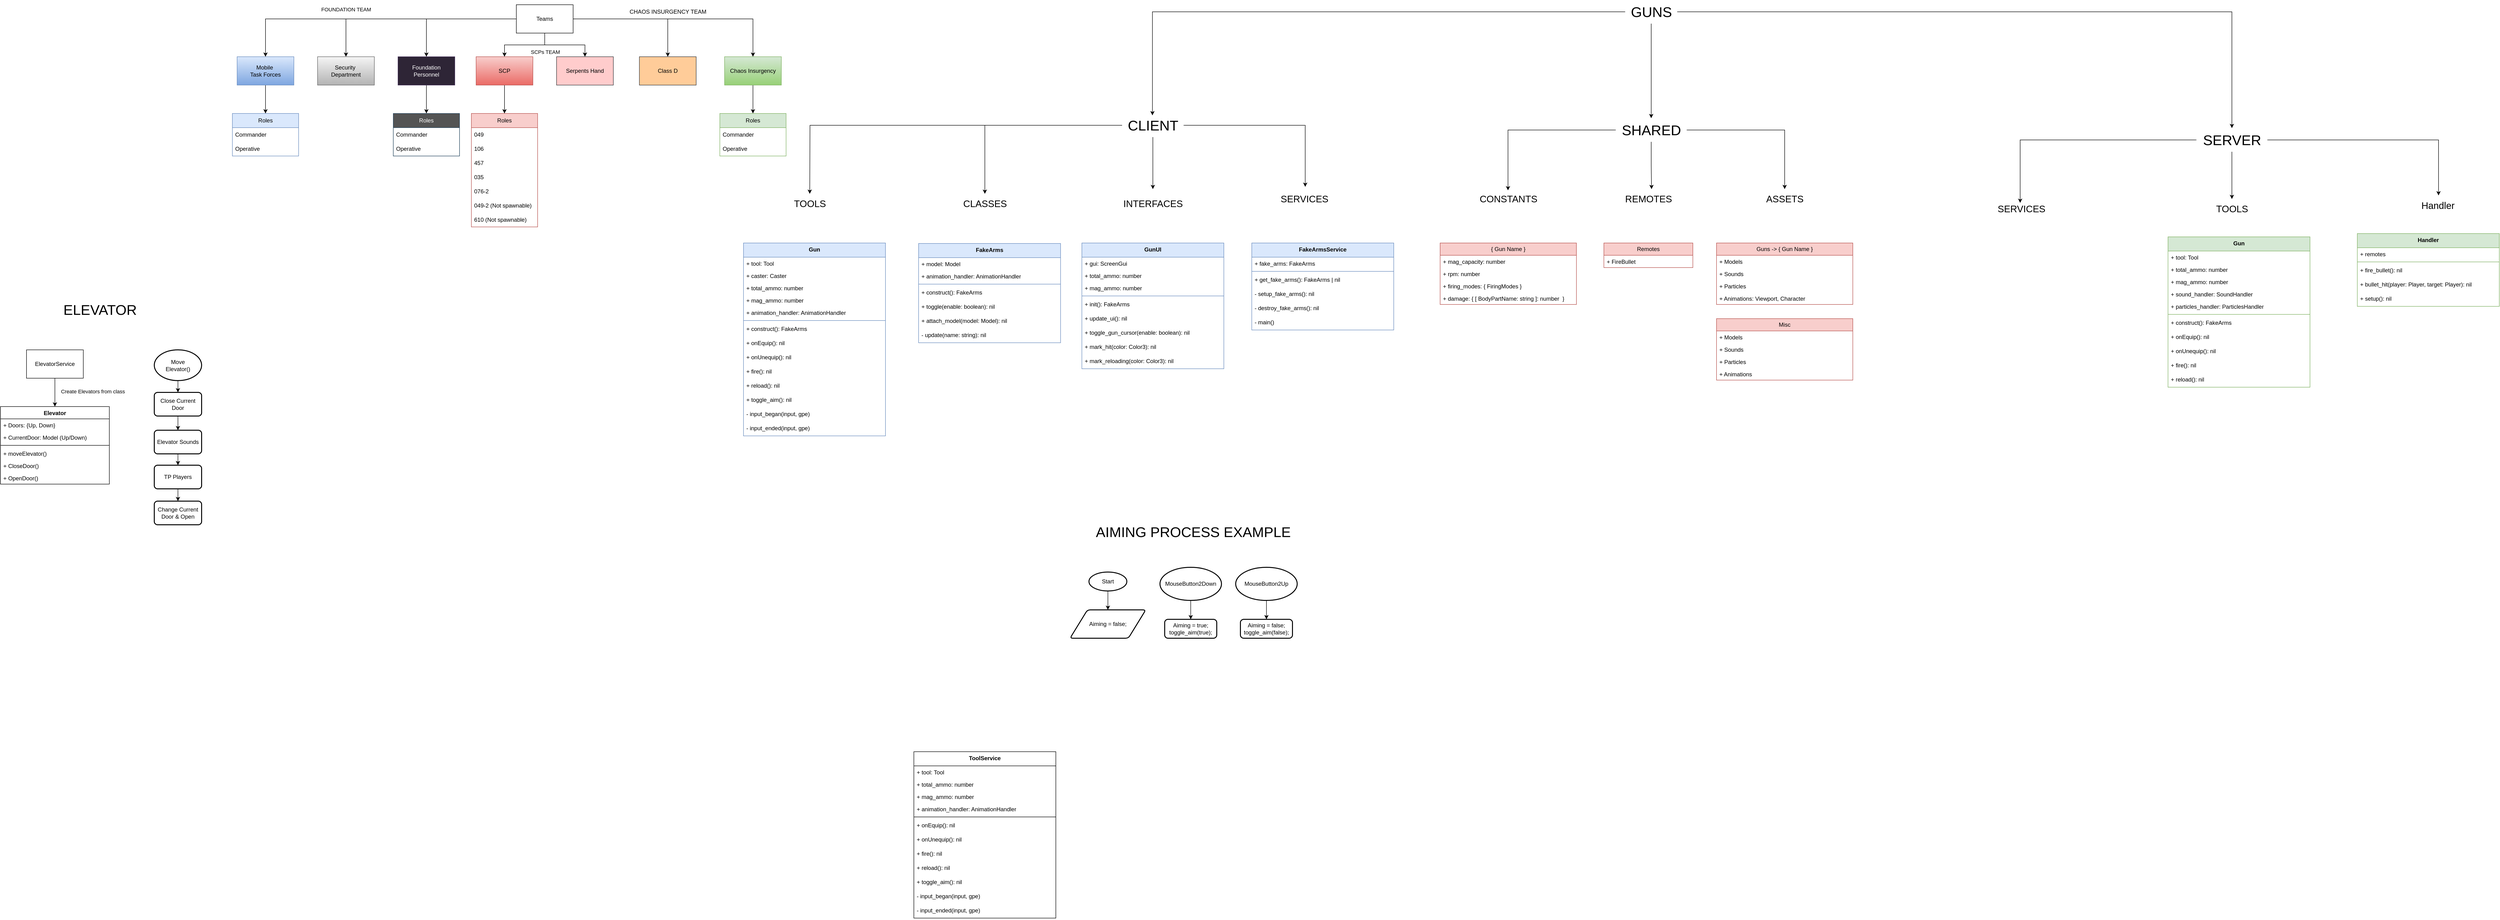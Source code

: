 <mxfile version="25.0.3">
  <diagram name="Strona-1" id="vQQd-aFJfNL8UlWiNCyT">
    <mxGraphModel dx="1900" dy="673" grid="1" gridSize="10" guides="1" tooltips="1" connect="1" arrows="1" fold="1" page="1" pageScale="1" pageWidth="827" pageHeight="1169" math="0" shadow="0">
      <root>
        <mxCell id="0" />
        <mxCell id="1" parent="0" />
        <mxCell id="Btt4zaDw4cOFiPfWUb0g-2" style="edgeStyle=orthogonalEdgeStyle;rounded=0;orthogonalLoop=1;jettySize=auto;html=1;entryX=0.5;entryY=0;entryDx=0;entryDy=0;" parent="1" source="Btt4zaDw4cOFiPfWUb0g-1" target="Btt4zaDw4cOFiPfWUb0g-3" edge="1">
          <mxGeometry relative="1" as="geometry">
            <mxPoint x="370" y="160" as="targetPoint" />
          </mxGeometry>
        </mxCell>
        <mxCell id="Btt4zaDw4cOFiPfWUb0g-6" style="edgeStyle=orthogonalEdgeStyle;rounded=0;orthogonalLoop=1;jettySize=auto;html=1;entryX=0.5;entryY=0;entryDx=0;entryDy=0;" parent="1" source="Btt4zaDw4cOFiPfWUb0g-1" target="Btt4zaDw4cOFiPfWUb0g-4" edge="1">
          <mxGeometry relative="1" as="geometry" />
        </mxCell>
        <mxCell id="Btt4zaDw4cOFiPfWUb0g-19" value="SCPs TEAM" style="edgeLabel;html=1;align=center;verticalAlign=middle;resizable=0;points=[];" parent="Btt4zaDw4cOFiPfWUb0g-6" vertex="1" connectable="0">
          <mxGeometry x="-0.521" y="1" relative="1" as="geometry">
            <mxPoint x="8" y="14" as="offset" />
          </mxGeometry>
        </mxCell>
        <mxCell id="Btt4zaDw4cOFiPfWUb0g-8" style="edgeStyle=orthogonalEdgeStyle;rounded=0;orthogonalLoop=1;jettySize=auto;html=1;entryX=0.5;entryY=0;entryDx=0;entryDy=0;" parent="1" source="Btt4zaDw4cOFiPfWUb0g-1" target="Btt4zaDw4cOFiPfWUb0g-7" edge="1">
          <mxGeometry relative="1" as="geometry" />
        </mxCell>
        <mxCell id="Btt4zaDw4cOFiPfWUb0g-10" style="edgeStyle=orthogonalEdgeStyle;rounded=0;orthogonalLoop=1;jettySize=auto;html=1;entryX=0.5;entryY=0;entryDx=0;entryDy=0;" parent="1" source="Btt4zaDw4cOFiPfWUb0g-1" target="Btt4zaDw4cOFiPfWUb0g-9" edge="1">
          <mxGeometry relative="1" as="geometry" />
        </mxCell>
        <mxCell id="Btt4zaDw4cOFiPfWUb0g-18" value="FOUNDATION TEAM" style="edgeLabel;html=1;align=center;verticalAlign=middle;resizable=0;points=[];" parent="Btt4zaDw4cOFiPfWUb0g-10" vertex="1" connectable="0">
          <mxGeometry x="0.208" y="-3" relative="1" as="geometry">
            <mxPoint x="8" y="-17" as="offset" />
          </mxGeometry>
        </mxCell>
        <mxCell id="Btt4zaDw4cOFiPfWUb0g-12" style="edgeStyle=orthogonalEdgeStyle;rounded=0;orthogonalLoop=1;jettySize=auto;html=1;entryX=0.5;entryY=0;entryDx=0;entryDy=0;" parent="1" source="Btt4zaDw4cOFiPfWUb0g-1" target="Btt4zaDw4cOFiPfWUb0g-11" edge="1">
          <mxGeometry relative="1" as="geometry">
            <Array as="points">
              <mxPoint x="370" y="145" />
              <mxPoint x="455" y="145" />
            </Array>
          </mxGeometry>
        </mxCell>
        <mxCell id="Btt4zaDw4cOFiPfWUb0g-14" style="edgeStyle=orthogonalEdgeStyle;rounded=0;orthogonalLoop=1;jettySize=auto;html=1;entryX=0.5;entryY=0;entryDx=0;entryDy=0;" parent="1" source="Btt4zaDw4cOFiPfWUb0g-1" target="Btt4zaDw4cOFiPfWUb0g-13" edge="1">
          <mxGeometry relative="1" as="geometry" />
        </mxCell>
        <mxCell id="Btt4zaDw4cOFiPfWUb0g-16" style="edgeStyle=orthogonalEdgeStyle;rounded=0;orthogonalLoop=1;jettySize=auto;html=1;entryX=0.5;entryY=0;entryDx=0;entryDy=0;" parent="1" source="Btt4zaDw4cOFiPfWUb0g-1" target="Btt4zaDw4cOFiPfWUb0g-15" edge="1">
          <mxGeometry relative="1" as="geometry" />
        </mxCell>
        <mxCell id="Btt4zaDw4cOFiPfWUb0g-1" value="Teams" style="rounded=0;whiteSpace=wrap;html=1;" parent="1" vertex="1">
          <mxGeometry x="310" y="60" width="120" height="60" as="geometry" />
        </mxCell>
        <mxCell id="pymyXbvmwVOLHeFxz3Gz-4" style="edgeStyle=orthogonalEdgeStyle;rounded=0;orthogonalLoop=1;jettySize=auto;html=1;" parent="1" source="Btt4zaDw4cOFiPfWUb0g-3" target="pymyXbvmwVOLHeFxz3Gz-1" edge="1">
          <mxGeometry relative="1" as="geometry" />
        </mxCell>
        <mxCell id="Btt4zaDw4cOFiPfWUb0g-3" value="Foundation&lt;div&gt;Personnel&lt;/div&gt;" style="rounded=0;whiteSpace=wrap;html=1;fillColor=#2E2536;strokeColor=#432D57;fontColor=#ffffff;" parent="1" vertex="1">
          <mxGeometry x="60" y="170" width="120" height="60" as="geometry" />
        </mxCell>
        <mxCell id="Btt4zaDw4cOFiPfWUb0g-22" value="" style="edgeStyle=orthogonalEdgeStyle;rounded=0;orthogonalLoop=1;jettySize=auto;html=1;" parent="1" source="Btt4zaDw4cOFiPfWUb0g-4" target="Btt4zaDw4cOFiPfWUb0g-23" edge="1">
          <mxGeometry relative="1" as="geometry">
            <mxPoint x="285" y="340" as="targetPoint" />
          </mxGeometry>
        </mxCell>
        <mxCell id="Btt4zaDw4cOFiPfWUb0g-4" value="SCP" style="rounded=0;whiteSpace=wrap;html=1;fillColor=#f8cecc;strokeColor=#b85450;gradientColor=#ea6b66;" parent="1" vertex="1">
          <mxGeometry x="225" y="170" width="120" height="60" as="geometry" />
        </mxCell>
        <mxCell id="Btt4zaDw4cOFiPfWUb0g-7" value="Security&amp;nbsp;&lt;div&gt;Department&lt;/div&gt;" style="rounded=0;whiteSpace=wrap;html=1;fillColor=#f5f5f5;gradientColor=#b3b3b3;strokeColor=#666666;" parent="1" vertex="1">
          <mxGeometry x="-110" y="170" width="120" height="60" as="geometry" />
        </mxCell>
        <mxCell id="Btt4zaDw4cOFiPfWUb0g-45" style="edgeStyle=orthogonalEdgeStyle;rounded=0;orthogonalLoop=1;jettySize=auto;html=1;entryX=0.5;entryY=0;entryDx=0;entryDy=0;" parent="1" source="Btt4zaDw4cOFiPfWUb0g-9" target="Btt4zaDw4cOFiPfWUb0g-42" edge="1">
          <mxGeometry relative="1" as="geometry" />
        </mxCell>
        <mxCell id="Btt4zaDw4cOFiPfWUb0g-9" value="Mobile&amp;nbsp;&lt;div&gt;Task&amp;nbsp;&lt;span style=&quot;background-color: initial;&quot;&gt;Forces&lt;/span&gt;&lt;/div&gt;" style="rounded=0;whiteSpace=wrap;html=1;fillColor=#dae8fc;gradientColor=#7ea6e0;strokeColor=#6c8ebf;" parent="1" vertex="1">
          <mxGeometry x="-280" y="170" width="120" height="60" as="geometry" />
        </mxCell>
        <mxCell id="Btt4zaDw4cOFiPfWUb0g-11" value="Serpents Hand" style="rounded=0;whiteSpace=wrap;html=1;fillColor=#ffcccc;strokeColor=#36393d;" parent="1" vertex="1">
          <mxGeometry x="395" y="170" width="120" height="60" as="geometry" />
        </mxCell>
        <mxCell id="Btt4zaDw4cOFiPfWUb0g-13" value="Class D" style="rounded=0;whiteSpace=wrap;html=1;fillColor=#ffcc99;strokeColor=#36393d;" parent="1" vertex="1">
          <mxGeometry x="570" y="170" width="120" height="60" as="geometry" />
        </mxCell>
        <mxCell id="Btt4zaDw4cOFiPfWUb0g-41" style="edgeStyle=orthogonalEdgeStyle;rounded=0;orthogonalLoop=1;jettySize=auto;html=1;entryX=0.5;entryY=0;entryDx=0;entryDy=0;" parent="1" source="Btt4zaDw4cOFiPfWUb0g-15" target="Btt4zaDw4cOFiPfWUb0g-31" edge="1">
          <mxGeometry relative="1" as="geometry" />
        </mxCell>
        <mxCell id="Btt4zaDw4cOFiPfWUb0g-15" value="Chaos Insurgency" style="rounded=0;whiteSpace=wrap;html=1;fillColor=#d5e8d4;strokeColor=#82b366;gradientColor=#97d077;" parent="1" vertex="1">
          <mxGeometry x="750" y="170" width="120" height="60" as="geometry" />
        </mxCell>
        <mxCell id="Btt4zaDw4cOFiPfWUb0g-20" value="CHAOS INSURGENCY TEAM" style="text;html=1;align=center;verticalAlign=middle;resizable=0;points=[];autosize=1;strokeColor=none;fillColor=none;" parent="1" vertex="1">
          <mxGeometry x="535" y="60" width="190" height="30" as="geometry" />
        </mxCell>
        <mxCell id="Btt4zaDw4cOFiPfWUb0g-23" value="Roles" style="swimlane;fontStyle=0;childLayout=stackLayout;horizontal=1;startSize=30;horizontalStack=0;resizeParent=1;resizeParentMax=0;resizeLast=0;collapsible=1;marginBottom=0;whiteSpace=wrap;html=1;fillColor=#f8cecc;strokeColor=#b85450;" parent="1" vertex="1">
          <mxGeometry x="215" y="290" width="140" height="240" as="geometry" />
        </mxCell>
        <mxCell id="Btt4zaDw4cOFiPfWUb0g-24" value="049" style="text;strokeColor=none;fillColor=none;align=left;verticalAlign=middle;spacingLeft=4;spacingRight=4;overflow=hidden;points=[[0,0.5],[1,0.5]];portConstraint=eastwest;rotatable=0;whiteSpace=wrap;html=1;" parent="Btt4zaDw4cOFiPfWUb0g-23" vertex="1">
          <mxGeometry y="30" width="140" height="30" as="geometry" />
        </mxCell>
        <mxCell id="Btt4zaDw4cOFiPfWUb0g-25" value="106" style="text;strokeColor=none;fillColor=none;align=left;verticalAlign=middle;spacingLeft=4;spacingRight=4;overflow=hidden;points=[[0,0.5],[1,0.5]];portConstraint=eastwest;rotatable=0;whiteSpace=wrap;html=1;" parent="Btt4zaDw4cOFiPfWUb0g-23" vertex="1">
          <mxGeometry y="60" width="140" height="30" as="geometry" />
        </mxCell>
        <mxCell id="Btt4zaDw4cOFiPfWUb0g-27" value="457" style="text;strokeColor=none;fillColor=none;align=left;verticalAlign=middle;spacingLeft=4;spacingRight=4;overflow=hidden;points=[[0,0.5],[1,0.5]];portConstraint=eastwest;rotatable=0;whiteSpace=wrap;html=1;" parent="Btt4zaDw4cOFiPfWUb0g-23" vertex="1">
          <mxGeometry y="90" width="140" height="30" as="geometry" />
        </mxCell>
        <mxCell id="Btt4zaDw4cOFiPfWUb0g-30" value="035" style="text;strokeColor=none;fillColor=none;align=left;verticalAlign=middle;spacingLeft=4;spacingRight=4;overflow=hidden;points=[[0,0.5],[1,0.5]];portConstraint=eastwest;rotatable=0;whiteSpace=wrap;html=1;" parent="Btt4zaDw4cOFiPfWUb0g-23" vertex="1">
          <mxGeometry y="120" width="140" height="30" as="geometry" />
        </mxCell>
        <mxCell id="Btt4zaDw4cOFiPfWUb0g-29" value="076-2" style="text;strokeColor=none;fillColor=none;align=left;verticalAlign=middle;spacingLeft=4;spacingRight=4;overflow=hidden;points=[[0,0.5],[1,0.5]];portConstraint=eastwest;rotatable=0;whiteSpace=wrap;html=1;" parent="Btt4zaDw4cOFiPfWUb0g-23" vertex="1">
          <mxGeometry y="150" width="140" height="30" as="geometry" />
        </mxCell>
        <mxCell id="Btt4zaDw4cOFiPfWUb0g-28" value="049-2 (Not spawnable)" style="text;strokeColor=none;fillColor=none;align=left;verticalAlign=middle;spacingLeft=4;spacingRight=4;overflow=hidden;points=[[0,0.5],[1,0.5]];portConstraint=eastwest;rotatable=0;whiteSpace=wrap;html=1;" parent="Btt4zaDw4cOFiPfWUb0g-23" vertex="1">
          <mxGeometry y="180" width="140" height="30" as="geometry" />
        </mxCell>
        <mxCell id="Btt4zaDw4cOFiPfWUb0g-26" value="610 (Not spawnable)" style="text;strokeColor=none;fillColor=none;align=left;verticalAlign=middle;spacingLeft=4;spacingRight=4;overflow=hidden;points=[[0,0.5],[1,0.5]];portConstraint=eastwest;rotatable=0;whiteSpace=wrap;html=1;" parent="Btt4zaDw4cOFiPfWUb0g-23" vertex="1">
          <mxGeometry y="210" width="140" height="30" as="geometry" />
        </mxCell>
        <mxCell id="Btt4zaDw4cOFiPfWUb0g-31" value="Roles" style="swimlane;fontStyle=0;childLayout=stackLayout;horizontal=1;startSize=30;horizontalStack=0;resizeParent=1;resizeParentMax=0;resizeLast=0;collapsible=1;marginBottom=0;whiteSpace=wrap;html=1;fillColor=#d5e8d4;strokeColor=#82b366;" parent="1" vertex="1">
          <mxGeometry x="740" y="290" width="140" height="90" as="geometry" />
        </mxCell>
        <mxCell id="Btt4zaDw4cOFiPfWUb0g-32" value="Commander" style="text;strokeColor=none;fillColor=none;align=left;verticalAlign=middle;spacingLeft=4;spacingRight=4;overflow=hidden;points=[[0,0.5],[1,0.5]];portConstraint=eastwest;rotatable=0;whiteSpace=wrap;html=1;" parent="Btt4zaDw4cOFiPfWUb0g-31" vertex="1">
          <mxGeometry y="30" width="140" height="30" as="geometry" />
        </mxCell>
        <mxCell id="Btt4zaDw4cOFiPfWUb0g-33" value="Operative" style="text;strokeColor=none;fillColor=none;align=left;verticalAlign=middle;spacingLeft=4;spacingRight=4;overflow=hidden;points=[[0,0.5],[1,0.5]];portConstraint=eastwest;rotatable=0;whiteSpace=wrap;html=1;" parent="Btt4zaDw4cOFiPfWUb0g-31" vertex="1">
          <mxGeometry y="60" width="140" height="30" as="geometry" />
        </mxCell>
        <mxCell id="Btt4zaDw4cOFiPfWUb0g-42" value="Roles" style="swimlane;fontStyle=0;childLayout=stackLayout;horizontal=1;startSize=30;horizontalStack=0;resizeParent=1;resizeParentMax=0;resizeLast=0;collapsible=1;marginBottom=0;whiteSpace=wrap;html=1;fillColor=#dae8fc;strokeColor=#6c8ebf;" parent="1" vertex="1">
          <mxGeometry x="-290" y="290" width="140" height="90" as="geometry" />
        </mxCell>
        <mxCell id="Btt4zaDw4cOFiPfWUb0g-43" value="Commander" style="text;strokeColor=none;fillColor=none;align=left;verticalAlign=middle;spacingLeft=4;spacingRight=4;overflow=hidden;points=[[0,0.5],[1,0.5]];portConstraint=eastwest;rotatable=0;whiteSpace=wrap;html=1;" parent="Btt4zaDw4cOFiPfWUb0g-42" vertex="1">
          <mxGeometry y="30" width="140" height="30" as="geometry" />
        </mxCell>
        <mxCell id="Btt4zaDw4cOFiPfWUb0g-44" value="Operative" style="text;strokeColor=none;fillColor=none;align=left;verticalAlign=middle;spacingLeft=4;spacingRight=4;overflow=hidden;points=[[0,0.5],[1,0.5]];portConstraint=eastwest;rotatable=0;whiteSpace=wrap;html=1;" parent="Btt4zaDw4cOFiPfWUb0g-42" vertex="1">
          <mxGeometry y="60" width="140" height="30" as="geometry" />
        </mxCell>
        <mxCell id="pymyXbvmwVOLHeFxz3Gz-1" value="&lt;font color=&quot;#ffffff&quot;&gt;Roles&lt;/font&gt;" style="swimlane;fontStyle=0;childLayout=stackLayout;horizontal=1;startSize=30;horizontalStack=0;resizeParent=1;resizeParentMax=0;resizeLast=0;collapsible=1;marginBottom=0;whiteSpace=wrap;html=1;fillColor=#545454;strokeColor=#23445d;" parent="1" vertex="1">
          <mxGeometry x="50" y="290" width="140" height="90" as="geometry" />
        </mxCell>
        <mxCell id="pymyXbvmwVOLHeFxz3Gz-2" value="Commander" style="text;strokeColor=none;fillColor=none;align=left;verticalAlign=middle;spacingLeft=4;spacingRight=4;overflow=hidden;points=[[0,0.5],[1,0.5]];portConstraint=eastwest;rotatable=0;whiteSpace=wrap;html=1;" parent="pymyXbvmwVOLHeFxz3Gz-1" vertex="1">
          <mxGeometry y="30" width="140" height="30" as="geometry" />
        </mxCell>
        <mxCell id="pymyXbvmwVOLHeFxz3Gz-3" value="Operative" style="text;strokeColor=none;fillColor=none;align=left;verticalAlign=middle;spacingLeft=4;spacingRight=4;overflow=hidden;points=[[0,0.5],[1,0.5]];portConstraint=eastwest;rotatable=0;whiteSpace=wrap;html=1;" parent="pymyXbvmwVOLHeFxz3Gz-1" vertex="1">
          <mxGeometry y="60" width="140" height="30" as="geometry" />
        </mxCell>
        <mxCell id="pymyXbvmwVOLHeFxz3Gz-6" style="edgeStyle=orthogonalEdgeStyle;rounded=0;orthogonalLoop=1;jettySize=auto;html=1;" parent="1" source="pymyXbvmwVOLHeFxz3Gz-5" edge="1">
          <mxGeometry relative="1" as="geometry">
            <mxPoint x="-665" y="910" as="targetPoint" />
          </mxGeometry>
        </mxCell>
        <mxCell id="pymyXbvmwVOLHeFxz3Gz-13" value="Create Elevators from class" style="edgeLabel;html=1;align=center;verticalAlign=middle;resizable=0;points=[];" parent="pymyXbvmwVOLHeFxz3Gz-6" vertex="1" connectable="0">
          <mxGeometry x="-0.068" relative="1" as="geometry">
            <mxPoint x="80" as="offset" />
          </mxGeometry>
        </mxCell>
        <mxCell id="pymyXbvmwVOLHeFxz3Gz-5" value="ElevatorService" style="rounded=0;whiteSpace=wrap;html=1;" parent="1" vertex="1">
          <mxGeometry x="-725" y="790" width="120" height="60" as="geometry" />
        </mxCell>
        <mxCell id="pymyXbvmwVOLHeFxz3Gz-9" value="Elevator" style="swimlane;fontStyle=1;align=center;verticalAlign=top;childLayout=stackLayout;horizontal=1;startSize=26;horizontalStack=0;resizeParent=1;resizeParentMax=0;resizeLast=0;collapsible=1;marginBottom=0;whiteSpace=wrap;html=1;" parent="1" vertex="1">
          <mxGeometry x="-780" y="910" width="230" height="164" as="geometry" />
        </mxCell>
        <mxCell id="pymyXbvmwVOLHeFxz3Gz-10" value="+ Doors: {Up, Down}" style="text;strokeColor=none;fillColor=none;align=left;verticalAlign=top;spacingLeft=4;spacingRight=4;overflow=hidden;rotatable=0;points=[[0,0.5],[1,0.5]];portConstraint=eastwest;whiteSpace=wrap;html=1;" parent="pymyXbvmwVOLHeFxz3Gz-9" vertex="1">
          <mxGeometry y="26" width="230" height="26" as="geometry" />
        </mxCell>
        <mxCell id="pymyXbvmwVOLHeFxz3Gz-15" value="+ CurrentDoor: Model (Up/Down)" style="text;strokeColor=none;fillColor=none;align=left;verticalAlign=top;spacingLeft=4;spacingRight=4;overflow=hidden;rotatable=0;points=[[0,0.5],[1,0.5]];portConstraint=eastwest;whiteSpace=wrap;html=1;" parent="pymyXbvmwVOLHeFxz3Gz-9" vertex="1">
          <mxGeometry y="52" width="230" height="26" as="geometry" />
        </mxCell>
        <mxCell id="pymyXbvmwVOLHeFxz3Gz-11" value="" style="line;strokeWidth=1;fillColor=none;align=left;verticalAlign=middle;spacingTop=-1;spacingLeft=3;spacingRight=3;rotatable=0;labelPosition=right;points=[];portConstraint=eastwest;strokeColor=inherit;" parent="pymyXbvmwVOLHeFxz3Gz-9" vertex="1">
          <mxGeometry y="78" width="230" height="8" as="geometry" />
        </mxCell>
        <mxCell id="pymyXbvmwVOLHeFxz3Gz-12" value="+ moveElevator()" style="text;strokeColor=none;fillColor=none;align=left;verticalAlign=top;spacingLeft=4;spacingRight=4;overflow=hidden;rotatable=0;points=[[0,0.5],[1,0.5]];portConstraint=eastwest;whiteSpace=wrap;html=1;" parent="pymyXbvmwVOLHeFxz3Gz-9" vertex="1">
          <mxGeometry y="86" width="230" height="26" as="geometry" />
        </mxCell>
        <mxCell id="pymyXbvmwVOLHeFxz3Gz-16" value="+ CloseDoor()" style="text;strokeColor=none;fillColor=none;align=left;verticalAlign=top;spacingLeft=4;spacingRight=4;overflow=hidden;rotatable=0;points=[[0,0.5],[1,0.5]];portConstraint=eastwest;whiteSpace=wrap;html=1;" parent="pymyXbvmwVOLHeFxz3Gz-9" vertex="1">
          <mxGeometry y="112" width="230" height="26" as="geometry" />
        </mxCell>
        <mxCell id="pymyXbvmwVOLHeFxz3Gz-17" value="+ OpenDoor()" style="text;strokeColor=none;fillColor=none;align=left;verticalAlign=top;spacingLeft=4;spacingRight=4;overflow=hidden;rotatable=0;points=[[0,0.5],[1,0.5]];portConstraint=eastwest;whiteSpace=wrap;html=1;" parent="pymyXbvmwVOLHeFxz3Gz-9" vertex="1">
          <mxGeometry y="138" width="230" height="26" as="geometry" />
        </mxCell>
        <mxCell id="pymyXbvmwVOLHeFxz3Gz-20" style="edgeStyle=orthogonalEdgeStyle;rounded=0;orthogonalLoop=1;jettySize=auto;html=1;entryX=0.5;entryY=0;entryDx=0;entryDy=0;" parent="1" source="pymyXbvmwVOLHeFxz3Gz-19" target="pymyXbvmwVOLHeFxz3Gz-21" edge="1">
          <mxGeometry relative="1" as="geometry">
            <mxPoint x="-405" y="920" as="targetPoint" />
          </mxGeometry>
        </mxCell>
        <mxCell id="pymyXbvmwVOLHeFxz3Gz-19" value="Move&lt;div&gt;Elevator()&lt;/div&gt;" style="strokeWidth=2;html=1;shape=mxgraph.flowchart.start_2;whiteSpace=wrap;" parent="1" vertex="1">
          <mxGeometry x="-455" y="790" width="100" height="65" as="geometry" />
        </mxCell>
        <mxCell id="pymyXbvmwVOLHeFxz3Gz-23" value="" style="edgeStyle=orthogonalEdgeStyle;rounded=0;orthogonalLoop=1;jettySize=auto;html=1;" parent="1" source="pymyXbvmwVOLHeFxz3Gz-21" target="pymyXbvmwVOLHeFxz3Gz-22" edge="1">
          <mxGeometry relative="1" as="geometry" />
        </mxCell>
        <mxCell id="pymyXbvmwVOLHeFxz3Gz-21" value="Close&amp;nbsp;&lt;span style=&quot;background-color: initial;&quot;&gt;Current&lt;/span&gt;&lt;div&gt;Door&lt;/div&gt;" style="rounded=1;whiteSpace=wrap;html=1;absoluteArcSize=1;arcSize=14;strokeWidth=2;" parent="1" vertex="1">
          <mxGeometry x="-455" y="880" width="100" height="50" as="geometry" />
        </mxCell>
        <mxCell id="pymyXbvmwVOLHeFxz3Gz-25" value="" style="edgeStyle=orthogonalEdgeStyle;rounded=0;orthogonalLoop=1;jettySize=auto;html=1;" parent="1" source="pymyXbvmwVOLHeFxz3Gz-22" edge="1">
          <mxGeometry relative="1" as="geometry">
            <mxPoint x="-405" y="1034" as="targetPoint" />
          </mxGeometry>
        </mxCell>
        <mxCell id="pymyXbvmwVOLHeFxz3Gz-22" value="Elevator Sounds" style="rounded=1;whiteSpace=wrap;html=1;absoluteArcSize=1;arcSize=14;strokeWidth=2;" parent="1" vertex="1">
          <mxGeometry x="-455" y="960" width="100" height="50" as="geometry" />
        </mxCell>
        <mxCell id="pymyXbvmwVOLHeFxz3Gz-28" style="edgeStyle=orthogonalEdgeStyle;rounded=0;orthogonalLoop=1;jettySize=auto;html=1;entryX=0.5;entryY=0;entryDx=0;entryDy=0;" parent="1" source="pymyXbvmwVOLHeFxz3Gz-26" target="pymyXbvmwVOLHeFxz3Gz-27" edge="1">
          <mxGeometry relative="1" as="geometry" />
        </mxCell>
        <mxCell id="pymyXbvmwVOLHeFxz3Gz-26" value="TP Players" style="rounded=1;whiteSpace=wrap;html=1;absoluteArcSize=1;arcSize=14;strokeWidth=2;" parent="1" vertex="1">
          <mxGeometry x="-455" y="1034" width="100" height="50" as="geometry" />
        </mxCell>
        <mxCell id="pymyXbvmwVOLHeFxz3Gz-27" value="Change Current&lt;div&gt;Door &amp;amp; Open&lt;/div&gt;" style="rounded=1;whiteSpace=wrap;html=1;absoluteArcSize=1;arcSize=14;strokeWidth=2;" parent="1" vertex="1">
          <mxGeometry x="-455" y="1110" width="100" height="50" as="geometry" />
        </mxCell>
        <mxCell id="XZkvjQfygVO_bHjatRl8-1" value="&lt;font style=&quot;font-size: 30px;&quot;&gt;ELEVATOR&lt;/font&gt;" style="text;html=1;align=center;verticalAlign=middle;resizable=0;points=[];autosize=1;strokeColor=none;fillColor=none;" vertex="1" parent="1">
          <mxGeometry x="-660" y="680" width="180" height="50" as="geometry" />
        </mxCell>
        <mxCell id="XZkvjQfygVO_bHjatRl8-69" style="edgeStyle=orthogonalEdgeStyle;rounded=0;orthogonalLoop=1;jettySize=auto;html=1;entryX=0.493;entryY=0.08;entryDx=0;entryDy=0;entryPerimeter=0;" edge="1" parent="1" source="XZkvjQfygVO_bHjatRl8-3" target="XZkvjQfygVO_bHjatRl8-70">
          <mxGeometry relative="1" as="geometry">
            <mxPoint x="1940" y="280" as="targetPoint" />
          </mxGeometry>
        </mxCell>
        <mxCell id="XZkvjQfygVO_bHjatRl8-72" style="edgeStyle=orthogonalEdgeStyle;rounded=0;orthogonalLoop=1;jettySize=auto;html=1;" edge="1" parent="1" source="XZkvjQfygVO_bHjatRl8-3" target="XZkvjQfygVO_bHjatRl8-71">
          <mxGeometry relative="1" as="geometry" />
        </mxCell>
        <mxCell id="XZkvjQfygVO_bHjatRl8-133" style="edgeStyle=orthogonalEdgeStyle;rounded=0;orthogonalLoop=1;jettySize=auto;html=1;" edge="1" parent="1" source="XZkvjQfygVO_bHjatRl8-3" target="XZkvjQfygVO_bHjatRl8-132">
          <mxGeometry relative="1" as="geometry" />
        </mxCell>
        <mxCell id="XZkvjQfygVO_bHjatRl8-3" value="&lt;font style=&quot;font-size: 30px;&quot;&gt;GUNS&lt;/font&gt;" style="text;html=1;align=center;verticalAlign=middle;resizable=0;points=[];autosize=1;strokeColor=none;fillColor=none;" vertex="1" parent="1">
          <mxGeometry x="2653" y="50" width="110" height="50" as="geometry" />
        </mxCell>
        <mxCell id="XZkvjQfygVO_bHjatRl8-4" value="FakeArms" style="swimlane;fontStyle=1;align=center;verticalAlign=top;childLayout=stackLayout;horizontal=1;startSize=30;horizontalStack=0;resizeParent=1;resizeParentMax=0;resizeLast=0;collapsible=1;marginBottom=0;whiteSpace=wrap;html=1;fillColor=#dae8fc;strokeColor=#6c8ebf;" vertex="1" parent="1">
          <mxGeometry x="1160" y="565" width="300" height="210" as="geometry" />
        </mxCell>
        <mxCell id="XZkvjQfygVO_bHjatRl8-5" value="+ model: Model" style="text;strokeColor=none;fillColor=none;align=left;verticalAlign=top;spacingLeft=4;spacingRight=4;overflow=hidden;rotatable=0;points=[[0,0.5],[1,0.5]];portConstraint=eastwest;whiteSpace=wrap;html=1;" vertex="1" parent="XZkvjQfygVO_bHjatRl8-4">
          <mxGeometry y="30" width="300" height="26" as="geometry" />
        </mxCell>
        <mxCell id="XZkvjQfygVO_bHjatRl8-8" value="+ animation_handler: AnimationHandler" style="text;strokeColor=none;fillColor=none;align=left;verticalAlign=top;spacingLeft=4;spacingRight=4;overflow=hidden;rotatable=0;points=[[0,0.5],[1,0.5]];portConstraint=eastwest;whiteSpace=wrap;html=1;" vertex="1" parent="XZkvjQfygVO_bHjatRl8-4">
          <mxGeometry y="56" width="300" height="26" as="geometry" />
        </mxCell>
        <mxCell id="XZkvjQfygVO_bHjatRl8-6" value="" style="line;strokeWidth=1;fillColor=none;align=left;verticalAlign=middle;spacingTop=-1;spacingLeft=3;spacingRight=3;rotatable=0;labelPosition=right;points=[];portConstraint=eastwest;strokeColor=inherit;" vertex="1" parent="XZkvjQfygVO_bHjatRl8-4">
          <mxGeometry y="82" width="300" height="8" as="geometry" />
        </mxCell>
        <mxCell id="XZkvjQfygVO_bHjatRl8-7" value="+ construct(): FakeArms" style="text;strokeColor=none;fillColor=none;align=left;verticalAlign=top;spacingLeft=4;spacingRight=4;overflow=hidden;rotatable=0;points=[[0,0.5],[1,0.5]];portConstraint=eastwest;whiteSpace=wrap;html=1;" vertex="1" parent="XZkvjQfygVO_bHjatRl8-4">
          <mxGeometry y="90" width="300" height="30" as="geometry" />
        </mxCell>
        <mxCell id="XZkvjQfygVO_bHjatRl8-12" value="+ toggle(enable: boolean): nil" style="text;strokeColor=none;fillColor=none;align=left;verticalAlign=top;spacingLeft=4;spacingRight=4;overflow=hidden;rotatable=0;points=[[0,0.5],[1,0.5]];portConstraint=eastwest;whiteSpace=wrap;html=1;" vertex="1" parent="XZkvjQfygVO_bHjatRl8-4">
          <mxGeometry y="120" width="300" height="30" as="geometry" />
        </mxCell>
        <mxCell id="XZkvjQfygVO_bHjatRl8-14" value="+ attach_model(model: Model): nil" style="text;strokeColor=none;fillColor=none;align=left;verticalAlign=top;spacingLeft=4;spacingRight=4;overflow=hidden;rotatable=0;points=[[0,0.5],[1,0.5]];portConstraint=eastwest;whiteSpace=wrap;html=1;" vertex="1" parent="XZkvjQfygVO_bHjatRl8-4">
          <mxGeometry y="150" width="300" height="30" as="geometry" />
        </mxCell>
        <mxCell id="XZkvjQfygVO_bHjatRl8-13" value="- update(&lt;span style=&quot;background-color: initial;&quot;&gt;name: string): nil&lt;/span&gt;" style="text;strokeColor=none;fillColor=none;align=left;verticalAlign=top;spacingLeft=4;spacingRight=4;overflow=hidden;rotatable=0;points=[[0,0.5],[1,0.5]];portConstraint=eastwest;whiteSpace=wrap;html=1;" vertex="1" parent="XZkvjQfygVO_bHjatRl8-4">
          <mxGeometry y="180" width="300" height="30" as="geometry" />
        </mxCell>
        <mxCell id="XZkvjQfygVO_bHjatRl8-23" style="edgeStyle=orthogonalEdgeStyle;rounded=0;orthogonalLoop=1;jettySize=auto;html=1;" edge="1" parent="1" source="XZkvjQfygVO_bHjatRl8-16" target="XZkvjQfygVO_bHjatRl8-22">
          <mxGeometry relative="1" as="geometry" />
        </mxCell>
        <mxCell id="XZkvjQfygVO_bHjatRl8-16" value="MouseButton2Down" style="strokeWidth=2;html=1;shape=mxgraph.flowchart.start_2;whiteSpace=wrap;" vertex="1" parent="1">
          <mxGeometry x="1670" y="1250" width="130" height="70" as="geometry" />
        </mxCell>
        <mxCell id="XZkvjQfygVO_bHjatRl8-25" style="edgeStyle=orthogonalEdgeStyle;rounded=0;orthogonalLoop=1;jettySize=auto;html=1;entryX=0.5;entryY=0;entryDx=0;entryDy=0;" edge="1" parent="1" source="XZkvjQfygVO_bHjatRl8-17" target="XZkvjQfygVO_bHjatRl8-24">
          <mxGeometry relative="1" as="geometry" />
        </mxCell>
        <mxCell id="XZkvjQfygVO_bHjatRl8-17" value="MouseButton2Up" style="strokeWidth=2;html=1;shape=mxgraph.flowchart.start_2;whiteSpace=wrap;" vertex="1" parent="1">
          <mxGeometry x="1830" y="1250" width="130" height="70" as="geometry" />
        </mxCell>
        <mxCell id="XZkvjQfygVO_bHjatRl8-18" value="Aiming = false;" style="shape=parallelogram;html=1;strokeWidth=2;perimeter=parallelogramPerimeter;whiteSpace=wrap;rounded=1;arcSize=12;size=0.23;" vertex="1" parent="1">
          <mxGeometry x="1480" y="1340" width="160" height="60" as="geometry" />
        </mxCell>
        <mxCell id="XZkvjQfygVO_bHjatRl8-20" style="edgeStyle=orthogonalEdgeStyle;rounded=0;orthogonalLoop=1;jettySize=auto;html=1;entryX=0.5;entryY=0;entryDx=0;entryDy=0;" edge="1" parent="1" source="XZkvjQfygVO_bHjatRl8-19" target="XZkvjQfygVO_bHjatRl8-18">
          <mxGeometry relative="1" as="geometry" />
        </mxCell>
        <mxCell id="XZkvjQfygVO_bHjatRl8-19" value="Start" style="strokeWidth=2;html=1;shape=mxgraph.flowchart.start_2;whiteSpace=wrap;" vertex="1" parent="1">
          <mxGeometry x="1520" y="1260" width="80" height="40" as="geometry" />
        </mxCell>
        <mxCell id="XZkvjQfygVO_bHjatRl8-22" value="Aiming = true;&lt;div&gt;toggle_aim(true);&lt;/div&gt;" style="rounded=1;whiteSpace=wrap;html=1;absoluteArcSize=1;arcSize=14;strokeWidth=2;" vertex="1" parent="1">
          <mxGeometry x="1680" y="1360" width="110" height="40" as="geometry" />
        </mxCell>
        <mxCell id="XZkvjQfygVO_bHjatRl8-24" value="Aiming = false;&lt;div&gt;toggle_aim(false);&lt;/div&gt;" style="rounded=1;whiteSpace=wrap;html=1;absoluteArcSize=1;arcSize=14;strokeWidth=2;" vertex="1" parent="1">
          <mxGeometry x="1840" y="1360" width="110" height="40" as="geometry" />
        </mxCell>
        <mxCell id="XZkvjQfygVO_bHjatRl8-33" value="&lt;font style=&quot;font-size: 30px;&quot;&gt;AIMING PROCESS EXAMPLE&lt;/font&gt;" style="text;html=1;align=center;verticalAlign=middle;resizable=0;points=[];autosize=1;strokeColor=none;fillColor=none;" vertex="1" parent="1">
          <mxGeometry x="1520" y="1150" width="440" height="50" as="geometry" />
        </mxCell>
        <mxCell id="XZkvjQfygVO_bHjatRl8-34" value="Gun" style="swimlane;fontStyle=1;align=center;verticalAlign=top;childLayout=stackLayout;horizontal=1;startSize=30;horizontalStack=0;resizeParent=1;resizeParentMax=0;resizeLast=0;collapsible=1;marginBottom=0;whiteSpace=wrap;html=1;fillColor=#dae8fc;strokeColor=#6c8ebf;" vertex="1" parent="1">
          <mxGeometry x="790" y="564" width="300" height="408" as="geometry" />
        </mxCell>
        <mxCell id="XZkvjQfygVO_bHjatRl8-35" value="+ tool: Tool" style="text;strokeColor=none;fillColor=none;align=left;verticalAlign=top;spacingLeft=4;spacingRight=4;overflow=hidden;rotatable=0;points=[[0,0.5],[1,0.5]];portConstraint=eastwest;whiteSpace=wrap;html=1;" vertex="1" parent="XZkvjQfygVO_bHjatRl8-34">
          <mxGeometry y="30" width="300" height="26" as="geometry" />
        </mxCell>
        <mxCell id="XZkvjQfygVO_bHjatRl8-224" value="+ caster: Caster" style="text;strokeColor=none;fillColor=none;align=left;verticalAlign=top;spacingLeft=4;spacingRight=4;overflow=hidden;rotatable=0;points=[[0,0.5],[1,0.5]];portConstraint=eastwest;whiteSpace=wrap;html=1;" vertex="1" parent="XZkvjQfygVO_bHjatRl8-34">
          <mxGeometry y="56" width="300" height="26" as="geometry" />
        </mxCell>
        <mxCell id="XZkvjQfygVO_bHjatRl8-65" value="+ total_ammo: number" style="text;strokeColor=none;fillColor=none;align=left;verticalAlign=top;spacingLeft=4;spacingRight=4;overflow=hidden;rotatable=0;points=[[0,0.5],[1,0.5]];portConstraint=eastwest;whiteSpace=wrap;html=1;" vertex="1" parent="XZkvjQfygVO_bHjatRl8-34">
          <mxGeometry y="82" width="300" height="26" as="geometry" />
        </mxCell>
        <mxCell id="XZkvjQfygVO_bHjatRl8-66" value="+ mag_ammo: number&lt;div&gt;&lt;br&gt;&lt;/div&gt;" style="text;strokeColor=none;fillColor=none;align=left;verticalAlign=top;spacingLeft=4;spacingRight=4;overflow=hidden;rotatable=0;points=[[0,0.5],[1,0.5]];portConstraint=eastwest;whiteSpace=wrap;html=1;" vertex="1" parent="XZkvjQfygVO_bHjatRl8-34">
          <mxGeometry y="108" width="300" height="26" as="geometry" />
        </mxCell>
        <mxCell id="XZkvjQfygVO_bHjatRl8-36" value="+ animation_handler: AnimationHandler" style="text;strokeColor=none;fillColor=none;align=left;verticalAlign=top;spacingLeft=4;spacingRight=4;overflow=hidden;rotatable=0;points=[[0,0.5],[1,0.5]];portConstraint=eastwest;whiteSpace=wrap;html=1;" vertex="1" parent="XZkvjQfygVO_bHjatRl8-34">
          <mxGeometry y="134" width="300" height="26" as="geometry" />
        </mxCell>
        <mxCell id="XZkvjQfygVO_bHjatRl8-37" value="" style="line;strokeWidth=1;fillColor=none;align=left;verticalAlign=middle;spacingTop=-1;spacingLeft=3;spacingRight=3;rotatable=0;labelPosition=right;points=[];portConstraint=eastwest;strokeColor=inherit;" vertex="1" parent="XZkvjQfygVO_bHjatRl8-34">
          <mxGeometry y="160" width="300" height="8" as="geometry" />
        </mxCell>
        <mxCell id="XZkvjQfygVO_bHjatRl8-38" value="+ construct(): FakeArms" style="text;strokeColor=none;fillColor=none;align=left;verticalAlign=top;spacingLeft=4;spacingRight=4;overflow=hidden;rotatable=0;points=[[0,0.5],[1,0.5]];portConstraint=eastwest;whiteSpace=wrap;html=1;" vertex="1" parent="XZkvjQfygVO_bHjatRl8-34">
          <mxGeometry y="168" width="300" height="30" as="geometry" />
        </mxCell>
        <mxCell id="XZkvjQfygVO_bHjatRl8-40" value="+ onEquip(): nil" style="text;strokeColor=none;fillColor=none;align=left;verticalAlign=top;spacingLeft=4;spacingRight=4;overflow=hidden;rotatable=0;points=[[0,0.5],[1,0.5]];portConstraint=eastwest;whiteSpace=wrap;html=1;" vertex="1" parent="XZkvjQfygVO_bHjatRl8-34">
          <mxGeometry y="198" width="300" height="30" as="geometry" />
        </mxCell>
        <mxCell id="XZkvjQfygVO_bHjatRl8-39" value="+ onUnequip(): nil" style="text;strokeColor=none;fillColor=none;align=left;verticalAlign=top;spacingLeft=4;spacingRight=4;overflow=hidden;rotatable=0;points=[[0,0.5],[1,0.5]];portConstraint=eastwest;whiteSpace=wrap;html=1;" vertex="1" parent="XZkvjQfygVO_bHjatRl8-34">
          <mxGeometry y="228" width="300" height="30" as="geometry" />
        </mxCell>
        <mxCell id="XZkvjQfygVO_bHjatRl8-68" value="+ fire(): nil" style="text;strokeColor=none;fillColor=none;align=left;verticalAlign=top;spacingLeft=4;spacingRight=4;overflow=hidden;rotatable=0;points=[[0,0.5],[1,0.5]];portConstraint=eastwest;whiteSpace=wrap;html=1;" vertex="1" parent="XZkvjQfygVO_bHjatRl8-34">
          <mxGeometry y="258" width="300" height="30" as="geometry" />
        </mxCell>
        <mxCell id="XZkvjQfygVO_bHjatRl8-67" value="+ reload(): nil" style="text;strokeColor=none;fillColor=none;align=left;verticalAlign=top;spacingLeft=4;spacingRight=4;overflow=hidden;rotatable=0;points=[[0,0.5],[1,0.5]];portConstraint=eastwest;whiteSpace=wrap;html=1;" vertex="1" parent="XZkvjQfygVO_bHjatRl8-34">
          <mxGeometry y="288" width="300" height="30" as="geometry" />
        </mxCell>
        <mxCell id="XZkvjQfygVO_bHjatRl8-92" value="+ toggle_aim(): nil" style="text;strokeColor=none;fillColor=none;align=left;verticalAlign=top;spacingLeft=4;spacingRight=4;overflow=hidden;rotatable=0;points=[[0,0.5],[1,0.5]];portConstraint=eastwest;whiteSpace=wrap;html=1;" vertex="1" parent="XZkvjQfygVO_bHjatRl8-34">
          <mxGeometry y="318" width="300" height="30" as="geometry" />
        </mxCell>
        <mxCell id="XZkvjQfygVO_bHjatRl8-93" value="- input_began(input, gpe)" style="text;strokeColor=none;fillColor=none;align=left;verticalAlign=top;spacingLeft=4;spacingRight=4;overflow=hidden;rotatable=0;points=[[0,0.5],[1,0.5]];portConstraint=eastwest;whiteSpace=wrap;html=1;" vertex="1" parent="XZkvjQfygVO_bHjatRl8-34">
          <mxGeometry y="348" width="300" height="30" as="geometry" />
        </mxCell>
        <mxCell id="XZkvjQfygVO_bHjatRl8-96" value="- input_ended(input, gpe)" style="text;strokeColor=none;fillColor=none;align=left;verticalAlign=top;spacingLeft=4;spacingRight=4;overflow=hidden;rotatable=0;points=[[0,0.5],[1,0.5]];portConstraint=eastwest;whiteSpace=wrap;html=1;" vertex="1" parent="XZkvjQfygVO_bHjatRl8-34">
          <mxGeometry y="378" width="300" height="30" as="geometry" />
        </mxCell>
        <mxCell id="XZkvjQfygVO_bHjatRl8-45" value="FakeArmsService" style="swimlane;fontStyle=1;align=center;verticalAlign=top;childLayout=stackLayout;horizontal=1;startSize=30;horizontalStack=0;resizeParent=1;resizeParentMax=0;resizeLast=0;collapsible=1;marginBottom=0;whiteSpace=wrap;html=1;fillColor=#dae8fc;strokeColor=#6c8ebf;" vertex="1" parent="1">
          <mxGeometry x="1864" y="564" width="300" height="184" as="geometry" />
        </mxCell>
        <mxCell id="XZkvjQfygVO_bHjatRl8-46" value="+ fake_arms: FakeArms" style="text;strokeColor=none;fillColor=none;align=left;verticalAlign=top;spacingLeft=4;spacingRight=4;overflow=hidden;rotatable=0;points=[[0,0.5],[1,0.5]];portConstraint=eastwest;whiteSpace=wrap;html=1;" vertex="1" parent="XZkvjQfygVO_bHjatRl8-45">
          <mxGeometry y="30" width="300" height="26" as="geometry" />
        </mxCell>
        <mxCell id="XZkvjQfygVO_bHjatRl8-48" value="" style="line;strokeWidth=1;fillColor=none;align=left;verticalAlign=middle;spacingTop=-1;spacingLeft=3;spacingRight=3;rotatable=0;labelPosition=right;points=[];portConstraint=eastwest;strokeColor=inherit;" vertex="1" parent="XZkvjQfygVO_bHjatRl8-45">
          <mxGeometry y="56" width="300" height="8" as="geometry" />
        </mxCell>
        <mxCell id="XZkvjQfygVO_bHjatRl8-50" value="+ get_fake_arms(): FakeArms | nil" style="text;strokeColor=none;fillColor=none;align=left;verticalAlign=top;spacingLeft=4;spacingRight=4;overflow=hidden;rotatable=0;points=[[0,0.5],[1,0.5]];portConstraint=eastwest;whiteSpace=wrap;html=1;" vertex="1" parent="XZkvjQfygVO_bHjatRl8-45">
          <mxGeometry y="64" width="300" height="30" as="geometry" />
        </mxCell>
        <mxCell id="XZkvjQfygVO_bHjatRl8-60" value="- setup_fake_arms(): nil" style="text;strokeColor=none;fillColor=none;align=left;verticalAlign=top;spacingLeft=4;spacingRight=4;overflow=hidden;rotatable=0;points=[[0,0.5],[1,0.5]];portConstraint=eastwest;whiteSpace=wrap;html=1;" vertex="1" parent="XZkvjQfygVO_bHjatRl8-45">
          <mxGeometry y="94" width="300" height="30" as="geometry" />
        </mxCell>
        <mxCell id="XZkvjQfygVO_bHjatRl8-61" value="- destroy_fake_arms(): nil" style="text;strokeColor=none;fillColor=none;align=left;verticalAlign=top;spacingLeft=4;spacingRight=4;overflow=hidden;rotatable=0;points=[[0,0.5],[1,0.5]];portConstraint=eastwest;whiteSpace=wrap;html=1;" vertex="1" parent="XZkvjQfygVO_bHjatRl8-45">
          <mxGeometry y="124" width="300" height="30" as="geometry" />
        </mxCell>
        <mxCell id="XZkvjQfygVO_bHjatRl8-62" value="- main()" style="text;strokeColor=none;fillColor=none;align=left;verticalAlign=top;spacingLeft=4;spacingRight=4;overflow=hidden;rotatable=0;points=[[0,0.5],[1,0.5]];portConstraint=eastwest;whiteSpace=wrap;html=1;" vertex="1" parent="XZkvjQfygVO_bHjatRl8-45">
          <mxGeometry y="154" width="300" height="30" as="geometry" />
        </mxCell>
        <mxCell id="XZkvjQfygVO_bHjatRl8-134" style="edgeStyle=orthogonalEdgeStyle;rounded=0;orthogonalLoop=1;jettySize=auto;html=1;" edge="1" parent="1" source="XZkvjQfygVO_bHjatRl8-70" target="XZkvjQfygVO_bHjatRl8-135">
          <mxGeometry relative="1" as="geometry">
            <mxPoint x="1655" y="460" as="targetPoint" />
          </mxGeometry>
        </mxCell>
        <mxCell id="XZkvjQfygVO_bHjatRl8-136" style="edgeStyle=orthogonalEdgeStyle;rounded=0;orthogonalLoop=1;jettySize=auto;html=1;" edge="1" parent="1" source="XZkvjQfygVO_bHjatRl8-70">
          <mxGeometry relative="1" as="geometry">
            <mxPoint x="1655" y="450" as="targetPoint" />
          </mxGeometry>
        </mxCell>
        <mxCell id="XZkvjQfygVO_bHjatRl8-226" style="edgeStyle=orthogonalEdgeStyle;rounded=0;orthogonalLoop=1;jettySize=auto;html=1;" edge="1" parent="1" source="XZkvjQfygVO_bHjatRl8-70">
          <mxGeometry relative="1" as="geometry">
            <mxPoint x="930" y="460" as="targetPoint" />
          </mxGeometry>
        </mxCell>
        <mxCell id="XZkvjQfygVO_bHjatRl8-70" value="&lt;span style=&quot;font-size: 30px;&quot;&gt;CLIENT&lt;/span&gt;" style="text;html=1;align=center;verticalAlign=middle;resizable=0;points=[];autosize=1;strokeColor=none;fillColor=none;" vertex="1" parent="1">
          <mxGeometry x="1590" y="290" width="130" height="50" as="geometry" />
        </mxCell>
        <mxCell id="XZkvjQfygVO_bHjatRl8-145" style="edgeStyle=orthogonalEdgeStyle;rounded=0;orthogonalLoop=1;jettySize=auto;html=1;" edge="1" parent="1" source="XZkvjQfygVO_bHjatRl8-71" target="XZkvjQfygVO_bHjatRl8-144">
          <mxGeometry relative="1" as="geometry" />
        </mxCell>
        <mxCell id="XZkvjQfygVO_bHjatRl8-177" style="edgeStyle=orthogonalEdgeStyle;rounded=0;orthogonalLoop=1;jettySize=auto;html=1;entryX=0.518;entryY=-0.015;entryDx=0;entryDy=0;entryPerimeter=0;" edge="1" parent="1" source="XZkvjQfygVO_bHjatRl8-71" target="XZkvjQfygVO_bHjatRl8-178">
          <mxGeometry relative="1" as="geometry">
            <mxPoint x="4370" y="484" as="targetPoint" />
          </mxGeometry>
        </mxCell>
        <mxCell id="XZkvjQfygVO_bHjatRl8-209" style="edgeStyle=orthogonalEdgeStyle;rounded=0;orthogonalLoop=1;jettySize=auto;html=1;entryX=0.48;entryY=0.204;entryDx=0;entryDy=0;entryPerimeter=0;" edge="1" parent="1" source="XZkvjQfygVO_bHjatRl8-71" target="XZkvjQfygVO_bHjatRl8-210">
          <mxGeometry relative="1" as="geometry">
            <mxPoint x="3460" y="470" as="targetPoint" />
          </mxGeometry>
        </mxCell>
        <mxCell id="XZkvjQfygVO_bHjatRl8-71" value="&lt;font style=&quot;font-size: 30px;&quot;&gt;SERVER&lt;/font&gt;" style="text;html=1;align=center;verticalAlign=middle;resizable=0;points=[];autosize=1;strokeColor=none;fillColor=none;" vertex="1" parent="1">
          <mxGeometry x="3860" y="321" width="150" height="50" as="geometry" />
        </mxCell>
        <mxCell id="XZkvjQfygVO_bHjatRl8-73" value="Gun" style="swimlane;fontStyle=1;align=center;verticalAlign=top;childLayout=stackLayout;horizontal=1;startSize=30;horizontalStack=0;resizeParent=1;resizeParentMax=0;resizeLast=0;collapsible=1;marginBottom=0;whiteSpace=wrap;html=1;fillColor=#d5e8d4;strokeColor=#82b366;" vertex="1" parent="1">
          <mxGeometry x="3800" y="551" width="300" height="318" as="geometry" />
        </mxCell>
        <mxCell id="XZkvjQfygVO_bHjatRl8-74" value="+ tool: Tool" style="text;strokeColor=none;fillColor=none;align=left;verticalAlign=top;spacingLeft=4;spacingRight=4;overflow=hidden;rotatable=0;points=[[0,0.5],[1,0.5]];portConstraint=eastwest;whiteSpace=wrap;html=1;" vertex="1" parent="XZkvjQfygVO_bHjatRl8-73">
          <mxGeometry y="30" width="300" height="26" as="geometry" />
        </mxCell>
        <mxCell id="XZkvjQfygVO_bHjatRl8-75" value="+ total_ammo: number" style="text;strokeColor=none;fillColor=none;align=left;verticalAlign=top;spacingLeft=4;spacingRight=4;overflow=hidden;rotatable=0;points=[[0,0.5],[1,0.5]];portConstraint=eastwest;whiteSpace=wrap;html=1;" vertex="1" parent="XZkvjQfygVO_bHjatRl8-73">
          <mxGeometry y="56" width="300" height="26" as="geometry" />
        </mxCell>
        <mxCell id="XZkvjQfygVO_bHjatRl8-76" value="+ mag_ammo: number&lt;div&gt;&lt;br&gt;&lt;/div&gt;" style="text;strokeColor=none;fillColor=none;align=left;verticalAlign=top;spacingLeft=4;spacingRight=4;overflow=hidden;rotatable=0;points=[[0,0.5],[1,0.5]];portConstraint=eastwest;whiteSpace=wrap;html=1;" vertex="1" parent="XZkvjQfygVO_bHjatRl8-73">
          <mxGeometry y="82" width="300" height="26" as="geometry" />
        </mxCell>
        <mxCell id="XZkvjQfygVO_bHjatRl8-77" value="+ sound_handler: SoundHandler" style="text;strokeColor=none;fillColor=none;align=left;verticalAlign=top;spacingLeft=4;spacingRight=4;overflow=hidden;rotatable=0;points=[[0,0.5],[1,0.5]];portConstraint=eastwest;whiteSpace=wrap;html=1;" vertex="1" parent="XZkvjQfygVO_bHjatRl8-73">
          <mxGeometry y="108" width="300" height="26" as="geometry" />
        </mxCell>
        <mxCell id="XZkvjQfygVO_bHjatRl8-91" value="+ particles_handler: ParticlesHandler" style="text;strokeColor=none;fillColor=none;align=left;verticalAlign=top;spacingLeft=4;spacingRight=4;overflow=hidden;rotatable=0;points=[[0,0.5],[1,0.5]];portConstraint=eastwest;whiteSpace=wrap;html=1;" vertex="1" parent="XZkvjQfygVO_bHjatRl8-73">
          <mxGeometry y="134" width="300" height="26" as="geometry" />
        </mxCell>
        <mxCell id="XZkvjQfygVO_bHjatRl8-78" value="" style="line;strokeWidth=1;fillColor=none;align=left;verticalAlign=middle;spacingTop=-1;spacingLeft=3;spacingRight=3;rotatable=0;labelPosition=right;points=[];portConstraint=eastwest;strokeColor=inherit;" vertex="1" parent="XZkvjQfygVO_bHjatRl8-73">
          <mxGeometry y="160" width="300" height="8" as="geometry" />
        </mxCell>
        <mxCell id="XZkvjQfygVO_bHjatRl8-79" value="+ construct(): FakeArms" style="text;strokeColor=none;fillColor=none;align=left;verticalAlign=top;spacingLeft=4;spacingRight=4;overflow=hidden;rotatable=0;points=[[0,0.5],[1,0.5]];portConstraint=eastwest;whiteSpace=wrap;html=1;" vertex="1" parent="XZkvjQfygVO_bHjatRl8-73">
          <mxGeometry y="168" width="300" height="30" as="geometry" />
        </mxCell>
        <mxCell id="XZkvjQfygVO_bHjatRl8-80" value="+ onEquip(): nil" style="text;strokeColor=none;fillColor=none;align=left;verticalAlign=top;spacingLeft=4;spacingRight=4;overflow=hidden;rotatable=0;points=[[0,0.5],[1,0.5]];portConstraint=eastwest;whiteSpace=wrap;html=1;" vertex="1" parent="XZkvjQfygVO_bHjatRl8-73">
          <mxGeometry y="198" width="300" height="30" as="geometry" />
        </mxCell>
        <mxCell id="XZkvjQfygVO_bHjatRl8-81" value="+ onUnequip(): nil" style="text;strokeColor=none;fillColor=none;align=left;verticalAlign=top;spacingLeft=4;spacingRight=4;overflow=hidden;rotatable=0;points=[[0,0.5],[1,0.5]];portConstraint=eastwest;whiteSpace=wrap;html=1;" vertex="1" parent="XZkvjQfygVO_bHjatRl8-73">
          <mxGeometry y="228" width="300" height="30" as="geometry" />
        </mxCell>
        <mxCell id="XZkvjQfygVO_bHjatRl8-82" value="+ fire(): nil" style="text;strokeColor=none;fillColor=none;align=left;verticalAlign=top;spacingLeft=4;spacingRight=4;overflow=hidden;rotatable=0;points=[[0,0.5],[1,0.5]];portConstraint=eastwest;whiteSpace=wrap;html=1;" vertex="1" parent="XZkvjQfygVO_bHjatRl8-73">
          <mxGeometry y="258" width="300" height="30" as="geometry" />
        </mxCell>
        <mxCell id="XZkvjQfygVO_bHjatRl8-83" value="+ reload(): nil" style="text;strokeColor=none;fillColor=none;align=left;verticalAlign=top;spacingLeft=4;spacingRight=4;overflow=hidden;rotatable=0;points=[[0,0.5],[1,0.5]];portConstraint=eastwest;whiteSpace=wrap;html=1;" vertex="1" parent="XZkvjQfygVO_bHjatRl8-73">
          <mxGeometry y="288" width="300" height="30" as="geometry" />
        </mxCell>
        <mxCell id="XZkvjQfygVO_bHjatRl8-97" value="GunUI" style="swimlane;fontStyle=1;align=center;verticalAlign=top;childLayout=stackLayout;horizontal=1;startSize=30;horizontalStack=0;resizeParent=1;resizeParentMax=0;resizeLast=0;collapsible=1;marginBottom=0;whiteSpace=wrap;html=1;fillColor=#dae8fc;strokeColor=#6c8ebf;" vertex="1" parent="1">
          <mxGeometry x="1505" y="564" width="300" height="266" as="geometry" />
        </mxCell>
        <mxCell id="XZkvjQfygVO_bHjatRl8-127" value="+ gui: ScreenGui" style="text;strokeColor=none;fillColor=none;align=left;verticalAlign=top;spacingLeft=4;spacingRight=4;overflow=hidden;rotatable=0;points=[[0,0.5],[1,0.5]];portConstraint=eastwest;whiteSpace=wrap;html=1;" vertex="1" parent="XZkvjQfygVO_bHjatRl8-97">
          <mxGeometry y="30" width="300" height="26" as="geometry" />
        </mxCell>
        <mxCell id="XZkvjQfygVO_bHjatRl8-99" value="+ total_ammo: number" style="text;strokeColor=none;fillColor=none;align=left;verticalAlign=top;spacingLeft=4;spacingRight=4;overflow=hidden;rotatable=0;points=[[0,0.5],[1,0.5]];portConstraint=eastwest;whiteSpace=wrap;html=1;" vertex="1" parent="XZkvjQfygVO_bHjatRl8-97">
          <mxGeometry y="56" width="300" height="26" as="geometry" />
        </mxCell>
        <mxCell id="XZkvjQfygVO_bHjatRl8-100" value="+ mag_ammo: number&lt;div&gt;&lt;br&gt;&lt;/div&gt;" style="text;strokeColor=none;fillColor=none;align=left;verticalAlign=top;spacingLeft=4;spacingRight=4;overflow=hidden;rotatable=0;points=[[0,0.5],[1,0.5]];portConstraint=eastwest;whiteSpace=wrap;html=1;" vertex="1" parent="XZkvjQfygVO_bHjatRl8-97">
          <mxGeometry y="82" width="300" height="26" as="geometry" />
        </mxCell>
        <mxCell id="XZkvjQfygVO_bHjatRl8-102" value="" style="line;strokeWidth=1;fillColor=none;align=left;verticalAlign=middle;spacingTop=-1;spacingLeft=3;spacingRight=3;rotatable=0;labelPosition=right;points=[];portConstraint=eastwest;strokeColor=inherit;" vertex="1" parent="XZkvjQfygVO_bHjatRl8-97">
          <mxGeometry y="108" width="300" height="8" as="geometry" />
        </mxCell>
        <mxCell id="XZkvjQfygVO_bHjatRl8-103" value="+ init(): FakeArms" style="text;strokeColor=none;fillColor=none;align=left;verticalAlign=top;spacingLeft=4;spacingRight=4;overflow=hidden;rotatable=0;points=[[0,0.5],[1,0.5]];portConstraint=eastwest;whiteSpace=wrap;html=1;" vertex="1" parent="XZkvjQfygVO_bHjatRl8-97">
          <mxGeometry y="116" width="300" height="30" as="geometry" />
        </mxCell>
        <mxCell id="XZkvjQfygVO_bHjatRl8-104" value="+ update_ui(): nil" style="text;strokeColor=none;fillColor=none;align=left;verticalAlign=top;spacingLeft=4;spacingRight=4;overflow=hidden;rotatable=0;points=[[0,0.5],[1,0.5]];portConstraint=eastwest;whiteSpace=wrap;html=1;" vertex="1" parent="XZkvjQfygVO_bHjatRl8-97">
          <mxGeometry y="146" width="300" height="30" as="geometry" />
        </mxCell>
        <mxCell id="XZkvjQfygVO_bHjatRl8-129" value="+ toggle_gun_cursor(enable: boolean): nil" style="text;strokeColor=none;fillColor=none;align=left;verticalAlign=top;spacingLeft=4;spacingRight=4;overflow=hidden;rotatable=0;points=[[0,0.5],[1,0.5]];portConstraint=eastwest;whiteSpace=wrap;html=1;" vertex="1" parent="XZkvjQfygVO_bHjatRl8-97">
          <mxGeometry y="176" width="300" height="30" as="geometry" />
        </mxCell>
        <mxCell id="XZkvjQfygVO_bHjatRl8-130" value="+ mark_hit(color: Color3): nil" style="text;strokeColor=none;fillColor=none;align=left;verticalAlign=top;spacingLeft=4;spacingRight=4;overflow=hidden;rotatable=0;points=[[0,0.5],[1,0.5]];portConstraint=eastwest;whiteSpace=wrap;html=1;" vertex="1" parent="XZkvjQfygVO_bHjatRl8-97">
          <mxGeometry y="206" width="300" height="30" as="geometry" />
        </mxCell>
        <mxCell id="XZkvjQfygVO_bHjatRl8-131" value="+ mark_reloading(color: Color3): nil" style="text;strokeColor=none;fillColor=none;align=left;verticalAlign=top;spacingLeft=4;spacingRight=4;overflow=hidden;rotatable=0;points=[[0,0.5],[1,0.5]];portConstraint=eastwest;whiteSpace=wrap;html=1;" vertex="1" parent="XZkvjQfygVO_bHjatRl8-97">
          <mxGeometry y="236" width="300" height="30" as="geometry" />
        </mxCell>
        <mxCell id="XZkvjQfygVO_bHjatRl8-111" value="ToolService" style="swimlane;fontStyle=1;align=center;verticalAlign=top;childLayout=stackLayout;horizontal=1;startSize=30;horizontalStack=0;resizeParent=1;resizeParentMax=0;resizeLast=0;collapsible=1;marginBottom=0;whiteSpace=wrap;html=1;" vertex="1" parent="1">
          <mxGeometry x="1150" y="1640" width="300" height="352" as="geometry" />
        </mxCell>
        <mxCell id="XZkvjQfygVO_bHjatRl8-112" value="+ tool: Tool" style="text;strokeColor=none;fillColor=none;align=left;verticalAlign=top;spacingLeft=4;spacingRight=4;overflow=hidden;rotatable=0;points=[[0,0.5],[1,0.5]];portConstraint=eastwest;whiteSpace=wrap;html=1;" vertex="1" parent="XZkvjQfygVO_bHjatRl8-111">
          <mxGeometry y="30" width="300" height="26" as="geometry" />
        </mxCell>
        <mxCell id="XZkvjQfygVO_bHjatRl8-113" value="+ total_ammo: number" style="text;strokeColor=none;fillColor=none;align=left;verticalAlign=top;spacingLeft=4;spacingRight=4;overflow=hidden;rotatable=0;points=[[0,0.5],[1,0.5]];portConstraint=eastwest;whiteSpace=wrap;html=1;" vertex="1" parent="XZkvjQfygVO_bHjatRl8-111">
          <mxGeometry y="56" width="300" height="26" as="geometry" />
        </mxCell>
        <mxCell id="XZkvjQfygVO_bHjatRl8-114" value="+ mag_ammo: number&lt;div&gt;&lt;br&gt;&lt;/div&gt;" style="text;strokeColor=none;fillColor=none;align=left;verticalAlign=top;spacingLeft=4;spacingRight=4;overflow=hidden;rotatable=0;points=[[0,0.5],[1,0.5]];portConstraint=eastwest;whiteSpace=wrap;html=1;" vertex="1" parent="XZkvjQfygVO_bHjatRl8-111">
          <mxGeometry y="82" width="300" height="26" as="geometry" />
        </mxCell>
        <mxCell id="XZkvjQfygVO_bHjatRl8-115" value="+ animation_handler: AnimationHandler" style="text;strokeColor=none;fillColor=none;align=left;verticalAlign=top;spacingLeft=4;spacingRight=4;overflow=hidden;rotatable=0;points=[[0,0.5],[1,0.5]];portConstraint=eastwest;whiteSpace=wrap;html=1;" vertex="1" parent="XZkvjQfygVO_bHjatRl8-111">
          <mxGeometry y="108" width="300" height="26" as="geometry" />
        </mxCell>
        <mxCell id="XZkvjQfygVO_bHjatRl8-116" value="" style="line;strokeWidth=1;fillColor=none;align=left;verticalAlign=middle;spacingTop=-1;spacingLeft=3;spacingRight=3;rotatable=0;labelPosition=right;points=[];portConstraint=eastwest;strokeColor=inherit;" vertex="1" parent="XZkvjQfygVO_bHjatRl8-111">
          <mxGeometry y="134" width="300" height="8" as="geometry" />
        </mxCell>
        <mxCell id="XZkvjQfygVO_bHjatRl8-118" value="+ onEquip(): nil" style="text;strokeColor=none;fillColor=none;align=left;verticalAlign=top;spacingLeft=4;spacingRight=4;overflow=hidden;rotatable=0;points=[[0,0.5],[1,0.5]];portConstraint=eastwest;whiteSpace=wrap;html=1;" vertex="1" parent="XZkvjQfygVO_bHjatRl8-111">
          <mxGeometry y="142" width="300" height="30" as="geometry" />
        </mxCell>
        <mxCell id="XZkvjQfygVO_bHjatRl8-119" value="+ onUnequip(): nil" style="text;strokeColor=none;fillColor=none;align=left;verticalAlign=top;spacingLeft=4;spacingRight=4;overflow=hidden;rotatable=0;points=[[0,0.5],[1,0.5]];portConstraint=eastwest;whiteSpace=wrap;html=1;" vertex="1" parent="XZkvjQfygVO_bHjatRl8-111">
          <mxGeometry y="172" width="300" height="30" as="geometry" />
        </mxCell>
        <mxCell id="XZkvjQfygVO_bHjatRl8-120" value="+ fire(): nil" style="text;strokeColor=none;fillColor=none;align=left;verticalAlign=top;spacingLeft=4;spacingRight=4;overflow=hidden;rotatable=0;points=[[0,0.5],[1,0.5]];portConstraint=eastwest;whiteSpace=wrap;html=1;" vertex="1" parent="XZkvjQfygVO_bHjatRl8-111">
          <mxGeometry y="202" width="300" height="30" as="geometry" />
        </mxCell>
        <mxCell id="XZkvjQfygVO_bHjatRl8-121" value="+ reload(): nil" style="text;strokeColor=none;fillColor=none;align=left;verticalAlign=top;spacingLeft=4;spacingRight=4;overflow=hidden;rotatable=0;points=[[0,0.5],[1,0.5]];portConstraint=eastwest;whiteSpace=wrap;html=1;" vertex="1" parent="XZkvjQfygVO_bHjatRl8-111">
          <mxGeometry y="232" width="300" height="30" as="geometry" />
        </mxCell>
        <mxCell id="XZkvjQfygVO_bHjatRl8-122" value="+ toggle_aim(): nil" style="text;strokeColor=none;fillColor=none;align=left;verticalAlign=top;spacingLeft=4;spacingRight=4;overflow=hidden;rotatable=0;points=[[0,0.5],[1,0.5]];portConstraint=eastwest;whiteSpace=wrap;html=1;" vertex="1" parent="XZkvjQfygVO_bHjatRl8-111">
          <mxGeometry y="262" width="300" height="30" as="geometry" />
        </mxCell>
        <mxCell id="XZkvjQfygVO_bHjatRl8-123" value="- input_began(input, gpe)" style="text;strokeColor=none;fillColor=none;align=left;verticalAlign=top;spacingLeft=4;spacingRight=4;overflow=hidden;rotatable=0;points=[[0,0.5],[1,0.5]];portConstraint=eastwest;whiteSpace=wrap;html=1;" vertex="1" parent="XZkvjQfygVO_bHjatRl8-111">
          <mxGeometry y="292" width="300" height="30" as="geometry" />
        </mxCell>
        <mxCell id="XZkvjQfygVO_bHjatRl8-124" value="- input_ended(input, gpe)" style="text;strokeColor=none;fillColor=none;align=left;verticalAlign=top;spacingLeft=4;spacingRight=4;overflow=hidden;rotatable=0;points=[[0,0.5],[1,0.5]];portConstraint=eastwest;whiteSpace=wrap;html=1;" vertex="1" parent="XZkvjQfygVO_bHjatRl8-111">
          <mxGeometry y="322" width="300" height="30" as="geometry" />
        </mxCell>
        <mxCell id="XZkvjQfygVO_bHjatRl8-152" style="edgeStyle=orthogonalEdgeStyle;rounded=0;orthogonalLoop=1;jettySize=auto;html=1;" edge="1" parent="1" source="XZkvjQfygVO_bHjatRl8-132" target="XZkvjQfygVO_bHjatRl8-150">
          <mxGeometry relative="1" as="geometry" />
        </mxCell>
        <mxCell id="XZkvjQfygVO_bHjatRl8-132" value="&lt;font style=&quot;font-size: 30px;&quot;&gt;SHARED&lt;/font&gt;" style="text;html=1;align=center;verticalAlign=middle;resizable=0;points=[];autosize=1;strokeColor=none;fillColor=none;" vertex="1" parent="1">
          <mxGeometry x="2633" y="300" width="150" height="50" as="geometry" />
        </mxCell>
        <mxCell id="XZkvjQfygVO_bHjatRl8-135" value="&lt;font style=&quot;font-size: 20px;&quot;&gt;CLASSES&lt;/font&gt;" style="text;html=1;align=center;verticalAlign=middle;resizable=0;points=[];autosize=1;strokeColor=none;fillColor=none;" vertex="1" parent="1">
          <mxGeometry x="1240" y="460" width="120" height="40" as="geometry" />
        </mxCell>
        <mxCell id="XZkvjQfygVO_bHjatRl8-137" value="&lt;font style=&quot;font-size: 20px;&quot;&gt;INTERFACES&lt;/font&gt;" style="text;html=1;align=center;verticalAlign=middle;resizable=0;points=[];autosize=1;strokeColor=none;fillColor=none;" vertex="1" parent="1">
          <mxGeometry x="1580" y="460" width="150" height="40" as="geometry" />
        </mxCell>
        <mxCell id="XZkvjQfygVO_bHjatRl8-141" value="&lt;font style=&quot;font-size: 20px;&quot;&gt;SERVICES&lt;/font&gt;" style="text;html=1;align=center;verticalAlign=middle;resizable=0;points=[];autosize=1;strokeColor=none;fillColor=none;" vertex="1" parent="1">
          <mxGeometry x="1915" y="450" width="120" height="40" as="geometry" />
        </mxCell>
        <mxCell id="XZkvjQfygVO_bHjatRl8-143" style="edgeStyle=orthogonalEdgeStyle;rounded=0;orthogonalLoop=1;jettySize=auto;html=1;entryX=0.516;entryY=-0.12;entryDx=0;entryDy=0;entryPerimeter=0;" edge="1" parent="1" source="XZkvjQfygVO_bHjatRl8-70" target="XZkvjQfygVO_bHjatRl8-141">
          <mxGeometry relative="1" as="geometry" />
        </mxCell>
        <mxCell id="XZkvjQfygVO_bHjatRl8-144" value="&lt;font style=&quot;font-size: 20px;&quot;&gt;TOOLS&lt;/font&gt;" style="text;html=1;align=center;verticalAlign=middle;resizable=0;points=[];autosize=1;strokeColor=none;fillColor=none;" vertex="1" parent="1">
          <mxGeometry x="3890" y="471" width="90" height="40" as="geometry" />
        </mxCell>
        <mxCell id="XZkvjQfygVO_bHjatRl8-147" value="&lt;font style=&quot;font-size: 20px;&quot;&gt;CONSTANTS&lt;/font&gt;" style="text;html=1;align=center;verticalAlign=middle;resizable=0;points=[];autosize=1;strokeColor=none;fillColor=none;" vertex="1" parent="1">
          <mxGeometry x="2331" y="450" width="150" height="40" as="geometry" />
        </mxCell>
        <mxCell id="XZkvjQfygVO_bHjatRl8-148" style="edgeStyle=orthogonalEdgeStyle;rounded=0;orthogonalLoop=1;jettySize=auto;html=1;entryX=0.496;entryY=0.067;entryDx=0;entryDy=0;entryPerimeter=0;" edge="1" parent="1" source="XZkvjQfygVO_bHjatRl8-132" target="XZkvjQfygVO_bHjatRl8-147">
          <mxGeometry relative="1" as="geometry" />
        </mxCell>
        <mxCell id="XZkvjQfygVO_bHjatRl8-149" value="&lt;font style=&quot;font-size: 20px;&quot;&gt;REMOTES&lt;/font&gt;" style="text;html=1;align=center;verticalAlign=middle;resizable=0;points=[];autosize=1;strokeColor=none;fillColor=none;" vertex="1" parent="1">
          <mxGeometry x="2642" y="450" width="120" height="40" as="geometry" />
        </mxCell>
        <mxCell id="XZkvjQfygVO_bHjatRl8-150" value="&lt;font style=&quot;font-size: 20px;&quot;&gt;ASSETS&lt;/font&gt;" style="text;html=1;align=center;verticalAlign=middle;resizable=0;points=[];autosize=1;strokeColor=none;fillColor=none;" vertex="1" parent="1">
          <mxGeometry x="2940" y="450" width="100" height="40" as="geometry" />
        </mxCell>
        <mxCell id="XZkvjQfygVO_bHjatRl8-151" style="edgeStyle=orthogonalEdgeStyle;rounded=0;orthogonalLoop=1;jettySize=auto;html=1;entryX=0.556;entryY=0;entryDx=0;entryDy=0;entryPerimeter=0;" edge="1" parent="1" source="XZkvjQfygVO_bHjatRl8-132" target="XZkvjQfygVO_bHjatRl8-149">
          <mxGeometry relative="1" as="geometry" />
        </mxCell>
        <mxCell id="XZkvjQfygVO_bHjatRl8-153" value="{ Gun Name }" style="swimlane;fontStyle=0;childLayout=stackLayout;horizontal=1;startSize=26;fillColor=#f8cecc;horizontalStack=0;resizeParent=1;resizeParentMax=0;resizeLast=0;collapsible=1;marginBottom=0;whiteSpace=wrap;html=1;strokeColor=#b85450;" vertex="1" parent="1">
          <mxGeometry x="2262" y="564" width="288" height="130" as="geometry" />
        </mxCell>
        <mxCell id="XZkvjQfygVO_bHjatRl8-157" value="+ mag_capacity: number" style="text;strokeColor=none;fillColor=none;align=left;verticalAlign=top;spacingLeft=4;spacingRight=4;overflow=hidden;rotatable=0;points=[[0,0.5],[1,0.5]];portConstraint=eastwest;whiteSpace=wrap;html=1;" vertex="1" parent="XZkvjQfygVO_bHjatRl8-153">
          <mxGeometry y="26" width="288" height="26" as="geometry" />
        </mxCell>
        <mxCell id="XZkvjQfygVO_bHjatRl8-155" value="+ rpm: number" style="text;strokeColor=none;fillColor=none;align=left;verticalAlign=top;spacingLeft=4;spacingRight=4;overflow=hidden;rotatable=0;points=[[0,0.5],[1,0.5]];portConstraint=eastwest;whiteSpace=wrap;html=1;" vertex="1" parent="XZkvjQfygVO_bHjatRl8-153">
          <mxGeometry y="52" width="288" height="26" as="geometry" />
        </mxCell>
        <mxCell id="XZkvjQfygVO_bHjatRl8-156" value="+ firing_modes: { FiringModes }" style="text;strokeColor=none;fillColor=none;align=left;verticalAlign=top;spacingLeft=4;spacingRight=4;overflow=hidden;rotatable=0;points=[[0,0.5],[1,0.5]];portConstraint=eastwest;whiteSpace=wrap;html=1;" vertex="1" parent="XZkvjQfygVO_bHjatRl8-153">
          <mxGeometry y="78" width="288" height="26" as="geometry" />
        </mxCell>
        <mxCell id="XZkvjQfygVO_bHjatRl8-159" value="+ damage: { [ BodyPartName: string ]: number&amp;nbsp; }" style="text;strokeColor=none;fillColor=none;align=left;verticalAlign=top;spacingLeft=4;spacingRight=4;overflow=hidden;rotatable=0;points=[[0,0.5],[1,0.5]];portConstraint=eastwest;whiteSpace=wrap;html=1;" vertex="1" parent="XZkvjQfygVO_bHjatRl8-153">
          <mxGeometry y="104" width="288" height="26" as="geometry" />
        </mxCell>
        <mxCell id="XZkvjQfygVO_bHjatRl8-162" value="Guns -&amp;gt; { Gun Name }" style="swimlane;fontStyle=0;childLayout=stackLayout;horizontal=1;startSize=26;fillColor=#f8cecc;horizontalStack=0;resizeParent=1;resizeParentMax=0;resizeLast=0;collapsible=1;marginBottom=0;whiteSpace=wrap;html=1;strokeColor=#b85450;" vertex="1" parent="1">
          <mxGeometry x="2846" y="564" width="288" height="130" as="geometry" />
        </mxCell>
        <mxCell id="XZkvjQfygVO_bHjatRl8-163" value="+ Models" style="text;strokeColor=none;fillColor=none;align=left;verticalAlign=top;spacingLeft=4;spacingRight=4;overflow=hidden;rotatable=0;points=[[0,0.5],[1,0.5]];portConstraint=eastwest;whiteSpace=wrap;html=1;" vertex="1" parent="XZkvjQfygVO_bHjatRl8-162">
          <mxGeometry y="26" width="288" height="26" as="geometry" />
        </mxCell>
        <mxCell id="XZkvjQfygVO_bHjatRl8-164" value="+ Sounds" style="text;strokeColor=none;fillColor=none;align=left;verticalAlign=top;spacingLeft=4;spacingRight=4;overflow=hidden;rotatable=0;points=[[0,0.5],[1,0.5]];portConstraint=eastwest;whiteSpace=wrap;html=1;" vertex="1" parent="XZkvjQfygVO_bHjatRl8-162">
          <mxGeometry y="52" width="288" height="26" as="geometry" />
        </mxCell>
        <mxCell id="XZkvjQfygVO_bHjatRl8-165" value="+ Particles" style="text;strokeColor=none;fillColor=none;align=left;verticalAlign=top;spacingLeft=4;spacingRight=4;overflow=hidden;rotatable=0;points=[[0,0.5],[1,0.5]];portConstraint=eastwest;whiteSpace=wrap;html=1;" vertex="1" parent="XZkvjQfygVO_bHjatRl8-162">
          <mxGeometry y="78" width="288" height="26" as="geometry" />
        </mxCell>
        <mxCell id="XZkvjQfygVO_bHjatRl8-166" value="+ Animations: Viewport, Character" style="text;strokeColor=none;fillColor=none;align=left;verticalAlign=top;spacingLeft=4;spacingRight=4;overflow=hidden;rotatable=0;points=[[0,0.5],[1,0.5]];portConstraint=eastwest;whiteSpace=wrap;html=1;" vertex="1" parent="XZkvjQfygVO_bHjatRl8-162">
          <mxGeometry y="104" width="288" height="26" as="geometry" />
        </mxCell>
        <mxCell id="XZkvjQfygVO_bHjatRl8-167" value="Misc" style="swimlane;fontStyle=0;childLayout=stackLayout;horizontal=1;startSize=26;fillColor=#f8cecc;horizontalStack=0;resizeParent=1;resizeParentMax=0;resizeLast=0;collapsible=1;marginBottom=0;whiteSpace=wrap;html=1;strokeColor=#b85450;" vertex="1" parent="1">
          <mxGeometry x="2846" y="724" width="288" height="130" as="geometry" />
        </mxCell>
        <mxCell id="XZkvjQfygVO_bHjatRl8-168" value="+ Models" style="text;strokeColor=none;fillColor=none;align=left;verticalAlign=top;spacingLeft=4;spacingRight=4;overflow=hidden;rotatable=0;points=[[0,0.5],[1,0.5]];portConstraint=eastwest;whiteSpace=wrap;html=1;" vertex="1" parent="XZkvjQfygVO_bHjatRl8-167">
          <mxGeometry y="26" width="288" height="26" as="geometry" />
        </mxCell>
        <mxCell id="XZkvjQfygVO_bHjatRl8-169" value="+ Sounds" style="text;strokeColor=none;fillColor=none;align=left;verticalAlign=top;spacingLeft=4;spacingRight=4;overflow=hidden;rotatable=0;points=[[0,0.5],[1,0.5]];portConstraint=eastwest;whiteSpace=wrap;html=1;" vertex="1" parent="XZkvjQfygVO_bHjatRl8-167">
          <mxGeometry y="52" width="288" height="26" as="geometry" />
        </mxCell>
        <mxCell id="XZkvjQfygVO_bHjatRl8-170" value="+ Particles" style="text;strokeColor=none;fillColor=none;align=left;verticalAlign=top;spacingLeft=4;spacingRight=4;overflow=hidden;rotatable=0;points=[[0,0.5],[1,0.5]];portConstraint=eastwest;whiteSpace=wrap;html=1;" vertex="1" parent="XZkvjQfygVO_bHjatRl8-167">
          <mxGeometry y="78" width="288" height="26" as="geometry" />
        </mxCell>
        <mxCell id="XZkvjQfygVO_bHjatRl8-171" value="+ Animations" style="text;strokeColor=none;fillColor=none;align=left;verticalAlign=top;spacingLeft=4;spacingRight=4;overflow=hidden;rotatable=0;points=[[0,0.5],[1,0.5]];portConstraint=eastwest;whiteSpace=wrap;html=1;" vertex="1" parent="XZkvjQfygVO_bHjatRl8-167">
          <mxGeometry y="104" width="288" height="26" as="geometry" />
        </mxCell>
        <mxCell id="XZkvjQfygVO_bHjatRl8-172" value="Remotes" style="swimlane;fontStyle=0;childLayout=stackLayout;horizontal=1;startSize=26;fillColor=#f8cecc;horizontalStack=0;resizeParent=1;resizeParentMax=0;resizeLast=0;collapsible=1;marginBottom=0;whiteSpace=wrap;html=1;strokeColor=#b85450;" vertex="1" parent="1">
          <mxGeometry x="2608" y="564" width="188" height="52" as="geometry" />
        </mxCell>
        <mxCell id="XZkvjQfygVO_bHjatRl8-173" value="+ FireBullet" style="text;strokeColor=none;fillColor=none;align=left;verticalAlign=top;spacingLeft=4;spacingRight=4;overflow=hidden;rotatable=0;points=[[0,0.5],[1,0.5]];portConstraint=eastwest;whiteSpace=wrap;html=1;" vertex="1" parent="XZkvjQfygVO_bHjatRl8-172">
          <mxGeometry y="26" width="188" height="26" as="geometry" />
        </mxCell>
        <mxCell id="XZkvjQfygVO_bHjatRl8-178" value="&lt;font style=&quot;font-size: 20px;&quot;&gt;Handler&lt;/font&gt;" style="text;html=1;align=center;verticalAlign=middle;resizable=0;points=[];autosize=1;strokeColor=none;fillColor=none;" vertex="1" parent="1">
          <mxGeometry x="4325" y="464" width="90" height="40" as="geometry" />
        </mxCell>
        <mxCell id="XZkvjQfygVO_bHjatRl8-179" value="Handler" style="swimlane;fontStyle=1;align=center;verticalAlign=top;childLayout=stackLayout;horizontal=1;startSize=30;horizontalStack=0;resizeParent=1;resizeParentMax=0;resizeLast=0;collapsible=1;marginBottom=0;whiteSpace=wrap;html=1;fillColor=#d5e8d4;strokeColor=#82b366;" vertex="1" parent="1">
          <mxGeometry x="4200" y="544" width="300" height="154" as="geometry" />
        </mxCell>
        <mxCell id="XZkvjQfygVO_bHjatRl8-181" value="+ remotes" style="text;strokeColor=none;fillColor=none;align=left;verticalAlign=top;spacingLeft=4;spacingRight=4;overflow=hidden;rotatable=0;points=[[0,0.5],[1,0.5]];portConstraint=eastwest;whiteSpace=wrap;html=1;" vertex="1" parent="XZkvjQfygVO_bHjatRl8-179">
          <mxGeometry y="30" width="300" height="26" as="geometry" />
        </mxCell>
        <mxCell id="XZkvjQfygVO_bHjatRl8-185" value="" style="line;strokeWidth=1;fillColor=none;align=left;verticalAlign=middle;spacingTop=-1;spacingLeft=3;spacingRight=3;rotatable=0;labelPosition=right;points=[];portConstraint=eastwest;strokeColor=inherit;" vertex="1" parent="XZkvjQfygVO_bHjatRl8-179">
          <mxGeometry y="56" width="300" height="8" as="geometry" />
        </mxCell>
        <mxCell id="XZkvjQfygVO_bHjatRl8-191" value="+ fire_bullet(): nil" style="text;strokeColor=none;fillColor=none;align=left;verticalAlign=top;spacingLeft=4;spacingRight=4;overflow=hidden;rotatable=0;points=[[0,0.5],[1,0.5]];portConstraint=eastwest;whiteSpace=wrap;html=1;" vertex="1" parent="XZkvjQfygVO_bHjatRl8-179">
          <mxGeometry y="64" width="300" height="30" as="geometry" />
        </mxCell>
        <mxCell id="XZkvjQfygVO_bHjatRl8-223" value="+ bullet_hit(player: Player, target: Player): nil" style="text;strokeColor=none;fillColor=none;align=left;verticalAlign=top;spacingLeft=4;spacingRight=4;overflow=hidden;rotatable=0;points=[[0,0.5],[1,0.5]];portConstraint=eastwest;whiteSpace=wrap;html=1;" vertex="1" parent="XZkvjQfygVO_bHjatRl8-179">
          <mxGeometry y="94" width="300" height="30" as="geometry" />
        </mxCell>
        <mxCell id="XZkvjQfygVO_bHjatRl8-186" value="+ setup(): nil" style="text;strokeColor=none;fillColor=none;align=left;verticalAlign=top;spacingLeft=4;spacingRight=4;overflow=hidden;rotatable=0;points=[[0,0.5],[1,0.5]];portConstraint=eastwest;whiteSpace=wrap;html=1;" vertex="1" parent="XZkvjQfygVO_bHjatRl8-179">
          <mxGeometry y="124" width="300" height="30" as="geometry" />
        </mxCell>
        <mxCell id="XZkvjQfygVO_bHjatRl8-210" value="&lt;font style=&quot;font-size: 20px;&quot;&gt;SERVICES&lt;/font&gt;" style="text;html=1;align=center;verticalAlign=middle;resizable=0;points=[];autosize=1;strokeColor=none;fillColor=none;" vertex="1" parent="1">
          <mxGeometry x="3430" y="471" width="120" height="40" as="geometry" />
        </mxCell>
        <mxCell id="XZkvjQfygVO_bHjatRl8-227" value="&lt;font style=&quot;font-size: 20px;&quot;&gt;TOOLS&lt;/font&gt;" style="text;html=1;align=center;verticalAlign=middle;resizable=0;points=[];autosize=1;strokeColor=none;fillColor=none;" vertex="1" parent="1">
          <mxGeometry x="885" y="460" width="90" height="40" as="geometry" />
        </mxCell>
      </root>
    </mxGraphModel>
  </diagram>
</mxfile>
